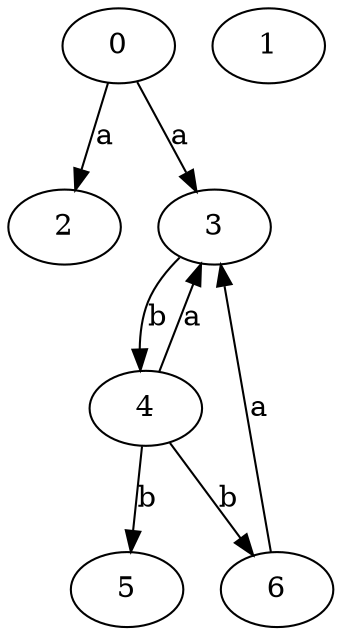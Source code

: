strict digraph  {
2;
3;
4;
0;
5;
1;
6;
3 -> 4  [label=b];
4 -> 3  [label=a];
4 -> 5  [label=b];
4 -> 6  [label=b];
0 -> 2  [label=a];
0 -> 3  [label=a];
6 -> 3  [label=a];
}
